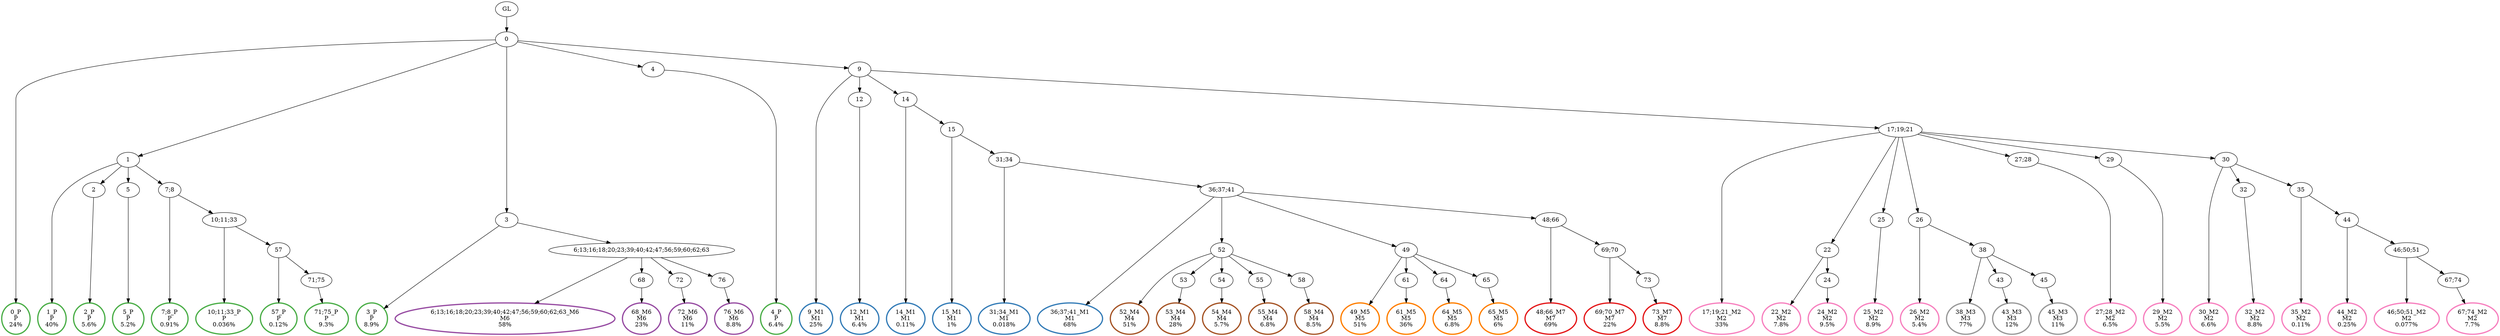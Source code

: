 digraph T {
	{
		rank=same
		94 [penwidth=3,colorscheme=set19,color=3,label="0_P\nP\n24%"]
		92 [penwidth=3,colorscheme=set19,color=3,label="1_P\nP\n40%"]
		90 [penwidth=3,colorscheme=set19,color=3,label="2_P\nP\n5.6%"]
		88 [penwidth=3,colorscheme=set19,color=3,label="5_P\nP\n5.2%"]
		86 [penwidth=3,colorscheme=set19,color=3,label="7;8_P\nP\n0.91%"]
		84 [penwidth=3,colorscheme=set19,color=3,label="10;11;33_P\nP\n0.036%"]
		82 [penwidth=3,colorscheme=set19,color=3,label="57_P\nP\n0.12%"]
		80 [penwidth=3,colorscheme=set19,color=3,label="71;75_P\nP\n9.3%"]
		78 [penwidth=3,colorscheme=set19,color=3,label="3_P\nP\n8.9%"]
		76 [penwidth=3,colorscheme=set19,color=3,label="4_P\nP\n6.4%"]
		74 [penwidth=3,colorscheme=set19,color=2,label="9_M1\nM1\n25%"]
		72 [penwidth=3,colorscheme=set19,color=2,label="12_M1\nM1\n6.4%"]
		70 [penwidth=3,colorscheme=set19,color=2,label="14_M1\nM1\n0.11%"]
		68 [penwidth=3,colorscheme=set19,color=2,label="15_M1\nM1\n1%"]
		66 [penwidth=3,colorscheme=set19,color=2,label="31;34_M1\nM1\n0.018%"]
		64 [penwidth=3,colorscheme=set19,color=2,label="36;37;41_M1\nM1\n68%"]
		62 [penwidth=3,colorscheme=set19,color=8,label="17;19;21_M2\nM2\n33%"]
		60 [penwidth=3,colorscheme=set19,color=8,label="22_M2\nM2\n7.8%"]
		58 [penwidth=3,colorscheme=set19,color=8,label="24_M2\nM2\n9.5%"]
		56 [penwidth=3,colorscheme=set19,color=8,label="25_M2\nM2\n8.9%"]
		54 [penwidth=3,colorscheme=set19,color=8,label="26_M2\nM2\n5.4%"]
		52 [penwidth=3,colorscheme=set19,color=8,label="27;28_M2\nM2\n6.5%"]
		50 [penwidth=3,colorscheme=set19,color=8,label="29_M2\nM2\n5.5%"]
		48 [penwidth=3,colorscheme=set19,color=8,label="30_M2\nM2\n6.6%"]
		46 [penwidth=3,colorscheme=set19,color=8,label="32_M2\nM2\n8.8%"]
		44 [penwidth=3,colorscheme=set19,color=8,label="35_M2\nM2\n0.11%"]
		42 [penwidth=3,colorscheme=set19,color=8,label="44_M2\nM2\n0.25%"]
		40 [penwidth=3,colorscheme=set19,color=8,label="46;50;51_M2\nM2\n0.077%"]
		38 [penwidth=3,colorscheme=set19,color=8,label="67;74_M2\nM2\n7.7%"]
		36 [penwidth=3,colorscheme=set19,color=9,label="38_M3\nM3\n77%"]
		34 [penwidth=3,colorscheme=set19,color=9,label="43_M3\nM3\n12%"]
		32 [penwidth=3,colorscheme=set19,color=9,label="45_M3\nM3\n11%"]
		30 [penwidth=3,colorscheme=set19,color=7,label="52_M4\nM4\n51%"]
		28 [penwidth=3,colorscheme=set19,color=7,label="53_M4\nM4\n28%"]
		26 [penwidth=3,colorscheme=set19,color=7,label="54_M4\nM4\n5.7%"]
		24 [penwidth=3,colorscheme=set19,color=7,label="55_M4\nM4\n6.8%"]
		22 [penwidth=3,colorscheme=set19,color=7,label="58_M4\nM4\n8.5%"]
		20 [penwidth=3,colorscheme=set19,color=5,label="49_M5\nM5\n51%"]
		18 [penwidth=3,colorscheme=set19,color=5,label="61_M5\nM5\n36%"]
		16 [penwidth=3,colorscheme=set19,color=5,label="64_M5\nM5\n6.8%"]
		14 [penwidth=3,colorscheme=set19,color=5,label="65_M5\nM5\n6%"]
		12 [penwidth=3,colorscheme=set19,color=4,label="6;13;16;18;20;23;39;40;42;47;56;59;60;62;63_M6\nM6\n58%"]
		10 [penwidth=3,colorscheme=set19,color=4,label="68_M6\nM6\n23%"]
		8 [penwidth=3,colorscheme=set19,color=4,label="72_M6\nM6\n11%"]
		6 [penwidth=3,colorscheme=set19,color=4,label="76_M6\nM6\n8.8%"]
		4 [penwidth=3,colorscheme=set19,color=1,label="48;66_M7\nM7\n69%"]
		2 [penwidth=3,colorscheme=set19,color=1,label="69;70_M7\nM7\n22%"]
		0 [penwidth=3,colorscheme=set19,color=1,label="73_M7\nM7\n8.8%"]
	}
	96 [label="GL"]
	95 [label="0"]
	93 [label="1"]
	91 [label="2"]
	89 [label="5"]
	87 [label="7;8"]
	85 [label="10;11;33"]
	83 [label="57"]
	81 [label="71;75"]
	79 [label="3"]
	77 [label="4"]
	75 [label="9"]
	73 [label="12"]
	71 [label="14"]
	69 [label="15"]
	67 [label="31;34"]
	65 [label="36;37;41"]
	63 [label="17;19;21"]
	61 [label="22"]
	59 [label="24"]
	57 [label="25"]
	55 [label="26"]
	53 [label="27;28"]
	51 [label="29"]
	49 [label="30"]
	47 [label="32"]
	45 [label="35"]
	43 [label="44"]
	41 [label="46;50;51"]
	39 [label="67;74"]
	37 [label="38"]
	35 [label="43"]
	33 [label="45"]
	31 [label="52"]
	29 [label="53"]
	27 [label="54"]
	25 [label="55"]
	23 [label="58"]
	21 [label="49"]
	19 [label="61"]
	17 [label="64"]
	15 [label="65"]
	13 [label="6;13;16;18;20;23;39;40;42;47;56;59;60;62;63"]
	11 [label="68"]
	9 [label="72"]
	7 [label="76"]
	5 [label="48;66"]
	3 [label="69;70"]
	1 [label="73"]
	96 -> 95
	95 -> 94
	95 -> 93
	95 -> 79
	95 -> 77
	95 -> 75
	93 -> 92
	93 -> 91
	93 -> 89
	93 -> 87
	91 -> 90
	89 -> 88
	87 -> 86
	87 -> 85
	85 -> 84
	85 -> 83
	83 -> 82
	83 -> 81
	81 -> 80
	79 -> 78
	79 -> 13
	77 -> 76
	75 -> 74
	75 -> 73
	75 -> 71
	75 -> 63
	73 -> 72
	71 -> 70
	71 -> 69
	69 -> 68
	69 -> 67
	67 -> 66
	67 -> 65
	65 -> 64
	65 -> 31
	65 -> 21
	65 -> 5
	63 -> 62
	63 -> 61
	63 -> 57
	63 -> 55
	63 -> 53
	63 -> 51
	63 -> 49
	61 -> 60
	61 -> 59
	59 -> 58
	57 -> 56
	55 -> 54
	55 -> 37
	53 -> 52
	51 -> 50
	49 -> 48
	49 -> 47
	49 -> 45
	47 -> 46
	45 -> 44
	45 -> 43
	43 -> 42
	43 -> 41
	41 -> 40
	41 -> 39
	39 -> 38
	37 -> 36
	37 -> 35
	37 -> 33
	35 -> 34
	33 -> 32
	31 -> 30
	31 -> 29
	31 -> 27
	31 -> 25
	31 -> 23
	29 -> 28
	27 -> 26
	25 -> 24
	23 -> 22
	21 -> 20
	21 -> 19
	21 -> 17
	21 -> 15
	19 -> 18
	17 -> 16
	15 -> 14
	13 -> 12
	13 -> 11
	13 -> 9
	13 -> 7
	11 -> 10
	9 -> 8
	7 -> 6
	5 -> 4
	5 -> 3
	3 -> 2
	3 -> 1
	1 -> 0
}
